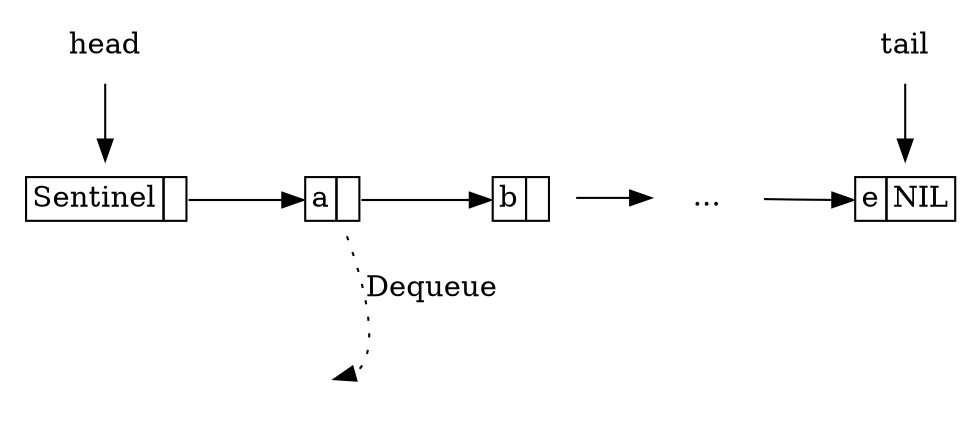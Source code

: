 digraph G{
	margin="0"
	node[shape=plaintext]
	S[label=<<table BORDER="0" CELLBORDER="1" CELLSPACING="0">
      <tr><td>Sentinel</td><td port="next"> </td></tr></table>>];
	q1[label=<<table BORDER="0" CELLBORDER="1" CELLSPACING="0">
      <tr><td port="key">a</td><td port="next"> </td></tr></table>>];
	q2[label=<<table BORDER="0" CELLBORDER="1" CELLSPACING="0">
       <tr><td port="key">b</td><td port="next"> </td></tr></table>>];
	qi[label="..."];
	qt[label=<<table BORDER="0" CELLBORDER="1" CELLSPACING="0">
       <tr><td port="key">e</td><td port="next">NIL</td></tr></table>>];
	head;
	tail;
	head->S;
	S:next -> q1:key;
	q1:next -> q2:key;
	q2->qi;
	qi->qt:key;
	tail->qt;
	{rank=same S q1 q2 qi qt}
	NIL[style=invis]
	q1->NIL:e[label="Dequeue", style=dotted];
}